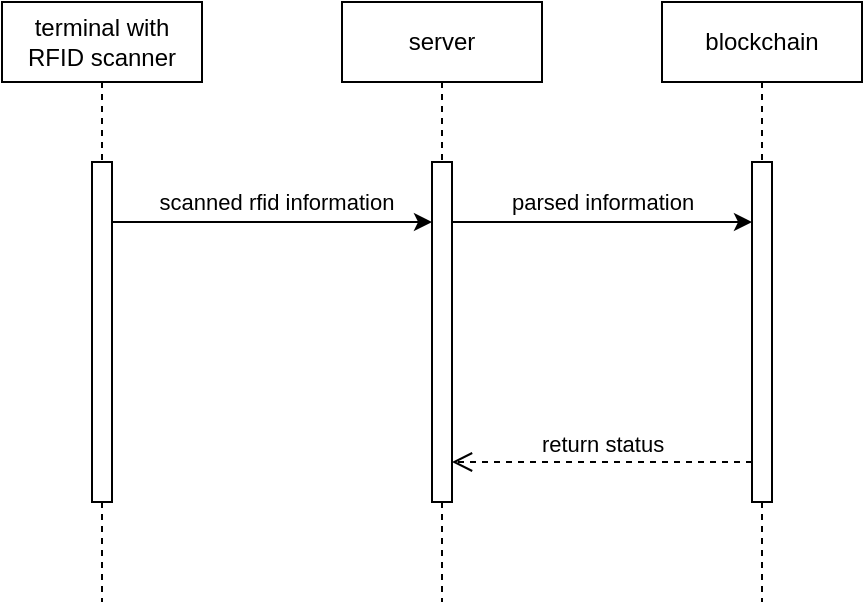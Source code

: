 <mxfile version="22.1.21" type="device">
  <diagram name="Page-1" id="2YBvvXClWsGukQMizWep">
    <mxGraphModel dx="744" dy="399" grid="1" gridSize="10" guides="1" tooltips="1" connect="1" arrows="1" fold="1" page="1" pageScale="1" pageWidth="850" pageHeight="1100" math="0" shadow="0">
      <root>
        <mxCell id="0" />
        <mxCell id="1" parent="0" />
        <mxCell id="aM9ryv3xv72pqoxQDRHE-5" value="terminal with RFID scanner" style="shape=umlLifeline;perimeter=lifelinePerimeter;whiteSpace=wrap;html=1;container=0;dropTarget=0;collapsible=0;recursiveResize=0;outlineConnect=0;portConstraint=eastwest;newEdgeStyle={&quot;edgeStyle&quot;:&quot;elbowEdgeStyle&quot;,&quot;elbow&quot;:&quot;vertical&quot;,&quot;curved&quot;:0,&quot;rounded&quot;:0};" parent="1" vertex="1">
          <mxGeometry x="170" y="40" width="100" height="300" as="geometry" />
        </mxCell>
        <mxCell id="aM9ryv3xv72pqoxQDRHE-6" value="" style="html=1;points=[];perimeter=orthogonalPerimeter;outlineConnect=0;targetShapes=umlLifeline;portConstraint=eastwest;newEdgeStyle={&quot;edgeStyle&quot;:&quot;elbowEdgeStyle&quot;,&quot;elbow&quot;:&quot;vertical&quot;,&quot;curved&quot;:0,&quot;rounded&quot;:0};" parent="aM9ryv3xv72pqoxQDRHE-5" vertex="1">
          <mxGeometry x="45" y="80" width="10" height="170" as="geometry" />
        </mxCell>
        <mxCell id="EyiGyx5sTus0gzihgp87-4" value="server" style="shape=umlLifeline;perimeter=lifelinePerimeter;whiteSpace=wrap;html=1;container=0;dropTarget=0;collapsible=0;recursiveResize=0;outlineConnect=0;portConstraint=eastwest;newEdgeStyle={&quot;edgeStyle&quot;:&quot;elbowEdgeStyle&quot;,&quot;elbow&quot;:&quot;vertical&quot;,&quot;curved&quot;:0,&quot;rounded&quot;:0};" vertex="1" parent="1">
          <mxGeometry x="340" y="40" width="100" height="300" as="geometry" />
        </mxCell>
        <mxCell id="EyiGyx5sTus0gzihgp87-5" value="" style="html=1;points=[];perimeter=orthogonalPerimeter;outlineConnect=0;targetShapes=umlLifeline;portConstraint=eastwest;newEdgeStyle={&quot;edgeStyle&quot;:&quot;elbowEdgeStyle&quot;,&quot;elbow&quot;:&quot;vertical&quot;,&quot;curved&quot;:0,&quot;rounded&quot;:0};" vertex="1" parent="EyiGyx5sTus0gzihgp87-4">
          <mxGeometry x="45" y="80" width="10" height="170" as="geometry" />
        </mxCell>
        <mxCell id="EyiGyx5sTus0gzihgp87-7" value="" style="endArrow=classic;html=1;rounded=0;" edge="1" parent="1" source="aM9ryv3xv72pqoxQDRHE-6" target="EyiGyx5sTus0gzihgp87-5">
          <mxGeometry width="50" height="50" relative="1" as="geometry">
            <mxPoint x="160" y="210" as="sourcePoint" />
            <mxPoint x="210" y="160" as="targetPoint" />
            <Array as="points">
              <mxPoint x="320" y="150" />
            </Array>
          </mxGeometry>
        </mxCell>
        <mxCell id="EyiGyx5sTus0gzihgp87-12" value="scanned rfid information" style="edgeLabel;html=1;align=center;verticalAlign=middle;resizable=0;points=[];" vertex="1" connectable="0" parent="EyiGyx5sTus0gzihgp87-7">
          <mxGeometry x="0.319" y="-1" relative="1" as="geometry">
            <mxPoint x="-24" y="-11" as="offset" />
          </mxGeometry>
        </mxCell>
        <mxCell id="EyiGyx5sTus0gzihgp87-17" value="blockchain" style="shape=umlLifeline;perimeter=lifelinePerimeter;whiteSpace=wrap;html=1;container=0;dropTarget=0;collapsible=0;recursiveResize=0;outlineConnect=0;portConstraint=eastwest;newEdgeStyle={&quot;edgeStyle&quot;:&quot;elbowEdgeStyle&quot;,&quot;elbow&quot;:&quot;vertical&quot;,&quot;curved&quot;:0,&quot;rounded&quot;:0};" vertex="1" parent="1">
          <mxGeometry x="500" y="40" width="100" height="300" as="geometry" />
        </mxCell>
        <mxCell id="EyiGyx5sTus0gzihgp87-18" value="" style="html=1;points=[];perimeter=orthogonalPerimeter;outlineConnect=0;targetShapes=umlLifeline;portConstraint=eastwest;newEdgeStyle={&quot;edgeStyle&quot;:&quot;elbowEdgeStyle&quot;,&quot;elbow&quot;:&quot;vertical&quot;,&quot;curved&quot;:0,&quot;rounded&quot;:0};" vertex="1" parent="EyiGyx5sTus0gzihgp87-17">
          <mxGeometry x="45" y="80" width="10" height="170" as="geometry" />
        </mxCell>
        <mxCell id="EyiGyx5sTus0gzihgp87-19" value="" style="endArrow=classic;html=1;rounded=0;" edge="1" parent="1" source="EyiGyx5sTus0gzihgp87-5" target="EyiGyx5sTus0gzihgp87-18">
          <mxGeometry width="50" height="50" relative="1" as="geometry">
            <mxPoint x="390" y="150" as="sourcePoint" />
            <mxPoint x="550" y="150" as="targetPoint" />
            <Array as="points">
              <mxPoint x="485" y="150" />
            </Array>
          </mxGeometry>
        </mxCell>
        <mxCell id="EyiGyx5sTus0gzihgp87-20" value="parsed information" style="edgeLabel;html=1;align=center;verticalAlign=middle;resizable=0;points=[];" vertex="1" connectable="0" parent="EyiGyx5sTus0gzihgp87-19">
          <mxGeometry x="0.319" y="-1" relative="1" as="geometry">
            <mxPoint x="-24" y="-11" as="offset" />
          </mxGeometry>
        </mxCell>
        <mxCell id="EyiGyx5sTus0gzihgp87-21" value="return status" style="html=1;verticalAlign=bottom;endArrow=open;dashed=1;endSize=8;edgeStyle=elbowEdgeStyle;elbow=vertical;curved=0;rounded=0;" edge="1" parent="1" source="EyiGyx5sTus0gzihgp87-18" target="EyiGyx5sTus0gzihgp87-5">
          <mxGeometry relative="1" as="geometry">
            <mxPoint x="390" y="270" as="targetPoint" />
            <Array as="points">
              <mxPoint x="490" y="270" />
              <mxPoint x="510" y="280" />
            </Array>
            <mxPoint x="550" y="270" as="sourcePoint" />
          </mxGeometry>
        </mxCell>
      </root>
    </mxGraphModel>
  </diagram>
</mxfile>

